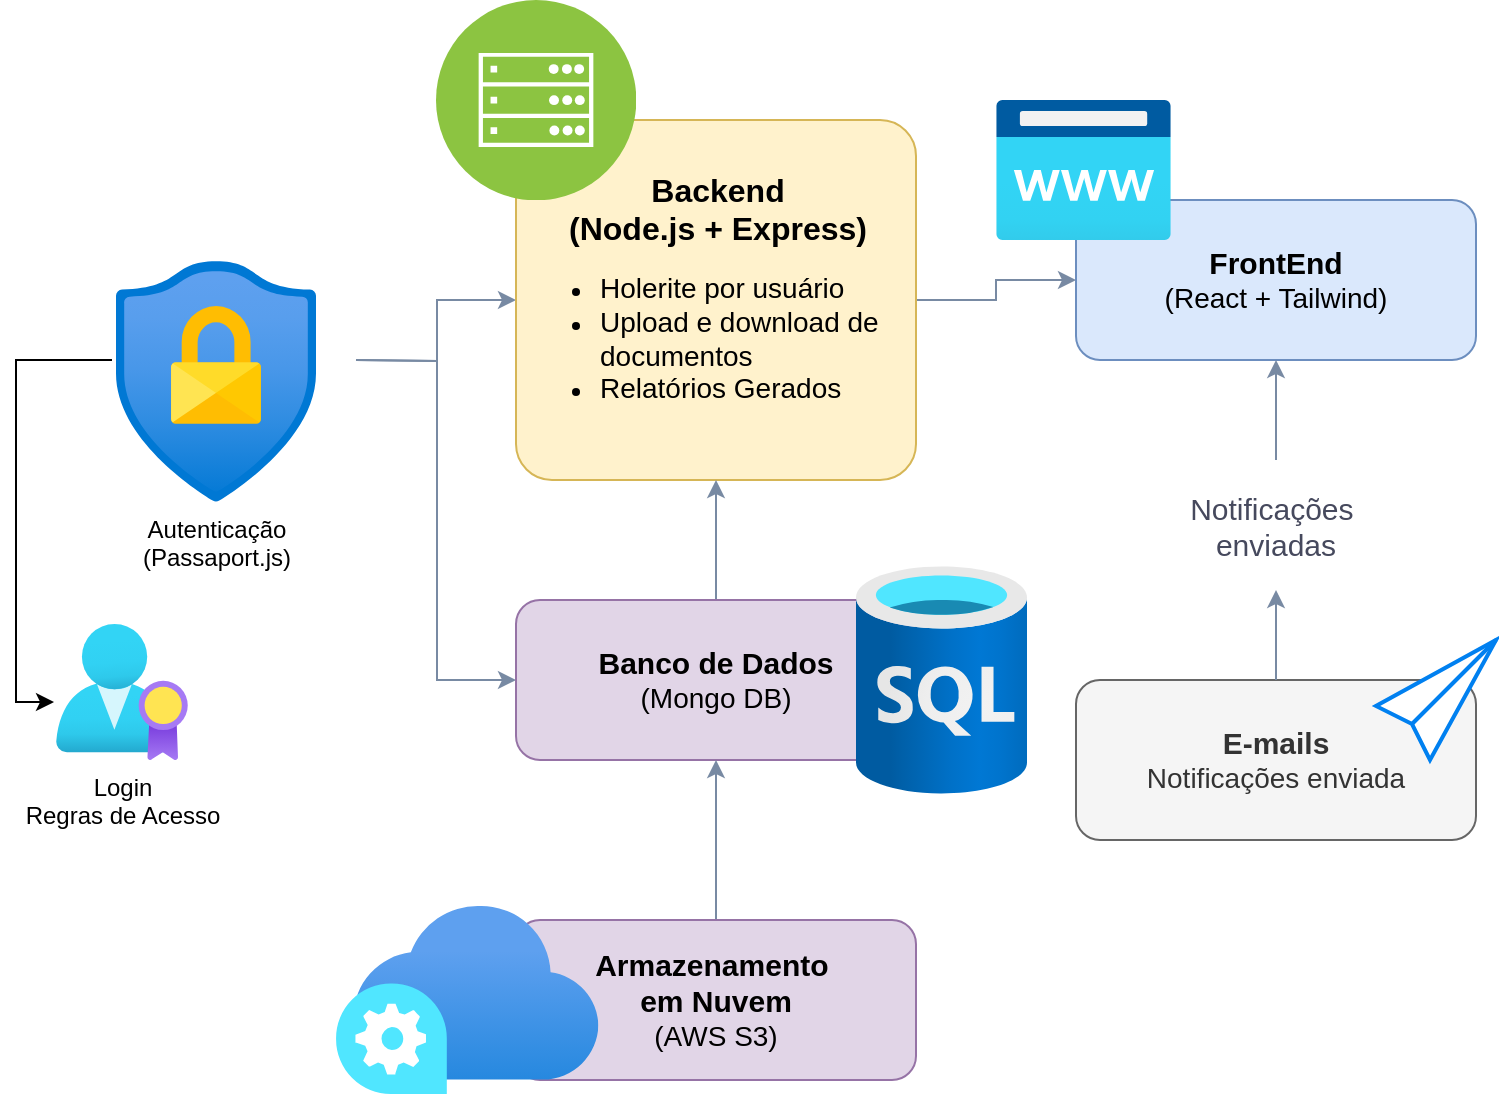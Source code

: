 <mxfile version="26.1.1">
  <diagram name="Página-1" id="MQsmbUR3DhokujSfEfEX">
    <mxGraphModel dx="3088" dy="2005" grid="1" gridSize="10" guides="1" tooltips="1" connect="1" arrows="1" fold="1" page="1" pageScale="1" pageWidth="827" pageHeight="1169" math="0" shadow="0">
      <root>
        <mxCell id="0" />
        <mxCell id="1" parent="0" />
        <mxCell id="I2-RCXqzzyCgxGpovsEg-12" style="edgeStyle=orthogonalEdgeStyle;rounded=0;orthogonalLoop=1;jettySize=auto;html=1;entryX=0;entryY=0.5;entryDx=0;entryDy=0;labelBackgroundColor=none;strokeColor=#788AA3;fontColor=default;" parent="1" target="I2-RCXqzzyCgxGpovsEg-6" edge="1">
          <mxGeometry relative="1" as="geometry">
            <mxPoint x="-1420" y="-1020" as="targetPoint" />
            <mxPoint x="-1440" y="-880" as="sourcePoint" />
          </mxGeometry>
        </mxCell>
        <mxCell id="I2-RCXqzzyCgxGpovsEg-13" style="edgeStyle=orthogonalEdgeStyle;rounded=0;orthogonalLoop=1;jettySize=auto;html=1;entryX=0;entryY=0.5;entryDx=0;entryDy=0;labelBackgroundColor=none;strokeColor=#788AA3;fontColor=default;" parent="1" target="I2-RCXqzzyCgxGpovsEg-7" edge="1">
          <mxGeometry relative="1" as="geometry">
            <mxPoint x="-1440" y="-880" as="sourcePoint" />
          </mxGeometry>
        </mxCell>
        <mxCell id="I2-RCXqzzyCgxGpovsEg-20" style="edgeStyle=orthogonalEdgeStyle;rounded=0;orthogonalLoop=1;jettySize=auto;html=1;entryX=0;entryY=0.5;entryDx=0;entryDy=0;labelBackgroundColor=none;strokeColor=#788AA3;fontColor=default;" parent="1" source="I2-RCXqzzyCgxGpovsEg-6" target="I2-RCXqzzyCgxGpovsEg-15" edge="1">
          <mxGeometry relative="1" as="geometry" />
        </mxCell>
        <mxCell id="I2-RCXqzzyCgxGpovsEg-6" value="&lt;div style=&quot;text-align: center;&quot;&gt;&lt;b style=&quot;background-color: transparent; color: light-dark(rgb(0, 0, 0), rgb(255, 255, 255));&quot;&gt;&lt;font style=&quot;font-size: 16px;&quot;&gt;Backend&lt;/font&gt;&lt;/b&gt;&lt;/div&gt;&lt;div style=&quot;text-align: center;&quot;&gt;&lt;b&gt;&lt;font style=&quot;font-size: 16px;&quot;&gt;(Node.js + Express)&lt;/font&gt;&lt;/b&gt;&lt;/div&gt;&lt;div&gt;&lt;ul&gt;&lt;li style=&quot;&quot;&gt;&lt;font style=&quot;font-size: 14px;&quot;&gt;Holerite por usuário&lt;/font&gt;&lt;/li&gt;&lt;li&gt;&lt;font style=&quot;font-size: 14px;&quot;&gt;Upload e download de documentos&lt;/font&gt;&lt;/li&gt;&lt;li&gt;&lt;font style=&quot;font-size: 14px;&quot;&gt;Relatórios Gerados&lt;/font&gt;&lt;/li&gt;&lt;/ul&gt;&lt;/div&gt;" style="rounded=1;whiteSpace=wrap;html=1;align=left;labelBackgroundColor=none;fillColor=#fff2cc;strokeColor=#d6b656;arcSize=10;" parent="1" vertex="1">
          <mxGeometry x="-1360" y="-1000" width="200" height="180" as="geometry" />
        </mxCell>
        <mxCell id="I2-RCXqzzyCgxGpovsEg-10" style="edgeStyle=orthogonalEdgeStyle;rounded=0;orthogonalLoop=1;jettySize=auto;html=1;entryX=0.5;entryY=1;entryDx=0;entryDy=0;labelBackgroundColor=none;strokeColor=#788AA3;fontColor=default;" parent="1" source="I2-RCXqzzyCgxGpovsEg-7" target="I2-RCXqzzyCgxGpovsEg-6" edge="1">
          <mxGeometry relative="1" as="geometry" />
        </mxCell>
        <mxCell id="I2-RCXqzzyCgxGpovsEg-7" value="&lt;b&gt;&lt;font style=&quot;font-size: 15px;&quot;&gt;Banco de Dados&lt;/font&gt;&lt;/b&gt;&lt;div&gt;&lt;font style=&quot;font-size: 14px;&quot;&gt;(Mongo DB)&lt;/font&gt;&lt;/div&gt;" style="rounded=1;whiteSpace=wrap;html=1;labelBackgroundColor=none;fillColor=#e1d5e7;strokeColor=#9673a6;" parent="1" vertex="1">
          <mxGeometry x="-1360" y="-760" width="200" height="80" as="geometry" />
        </mxCell>
        <mxCell id="I2-RCXqzzyCgxGpovsEg-9" style="edgeStyle=orthogonalEdgeStyle;rounded=0;orthogonalLoop=1;jettySize=auto;html=1;entryX=0.5;entryY=1;entryDx=0;entryDy=0;labelBackgroundColor=none;strokeColor=#788AA3;fontColor=default;" parent="1" source="I2-RCXqzzyCgxGpovsEg-8" target="I2-RCXqzzyCgxGpovsEg-7" edge="1">
          <mxGeometry relative="1" as="geometry" />
        </mxCell>
        <mxCell id="I2-RCXqzzyCgxGpovsEg-8" value="&lt;b&gt;&lt;font style=&quot;font-size: 15px;&quot;&gt;Armazenamento&amp;nbsp;&lt;/font&gt;&lt;/b&gt;&lt;div&gt;&lt;b&gt;&lt;font style=&quot;font-size: 15px;&quot;&gt;em Nuvem&lt;/font&gt;&lt;/b&gt;&lt;div&gt;&lt;font style=&quot;font-size: 14px;&quot;&gt;(AWS S3)&lt;/font&gt;&lt;/div&gt;&lt;/div&gt;" style="rounded=1;whiteSpace=wrap;html=1;labelBackgroundColor=none;fillColor=#e1d5e7;strokeColor=#9673a6;" parent="1" vertex="1">
          <mxGeometry x="-1360" y="-600" width="200" height="80" as="geometry" />
        </mxCell>
        <mxCell id="I2-RCXqzzyCgxGpovsEg-15" value="&lt;span style=&quot;font-size: 15px;&quot;&gt;&lt;b&gt;FrontEnd&lt;/b&gt;&lt;/span&gt;&lt;br&gt;&lt;div&gt;&lt;div&gt;&lt;font style=&quot;font-size: 14px;&quot;&gt;(React + Tailwind)&lt;/font&gt;&lt;/div&gt;&lt;/div&gt;" style="rounded=1;whiteSpace=wrap;html=1;labelBackgroundColor=none;fillColor=#dae8fc;strokeColor=#6c8ebf;" parent="1" vertex="1">
          <mxGeometry x="-1080" y="-960" width="200" height="80" as="geometry" />
        </mxCell>
        <mxCell id="I2-RCXqzzyCgxGpovsEg-17" style="edgeStyle=orthogonalEdgeStyle;rounded=0;orthogonalLoop=1;jettySize=auto;html=1;entryX=0.5;entryY=1;entryDx=0;entryDy=0;labelBackgroundColor=none;strokeColor=#788AA3;fontColor=default;" parent="1" source="I2-RCXqzzyCgxGpovsEg-18" target="I2-RCXqzzyCgxGpovsEg-15" edge="1">
          <mxGeometry relative="1" as="geometry" />
        </mxCell>
        <mxCell id="I2-RCXqzzyCgxGpovsEg-16" value="&lt;span style=&quot;font-size: 15px;&quot;&gt;&lt;b&gt;E-mails&lt;/b&gt;&lt;/span&gt;&lt;br&gt;&lt;div&gt;&lt;div&gt;&lt;font style=&quot;font-size: 14px;&quot;&gt;Notificações enviada&lt;/font&gt;&lt;/div&gt;&lt;/div&gt;" style="rounded=1;whiteSpace=wrap;html=1;labelBackgroundColor=none;fillColor=#f5f5f5;strokeColor=#666666;fontColor=#333333;" parent="1" vertex="1">
          <mxGeometry x="-1080" y="-720" width="200" height="80" as="geometry" />
        </mxCell>
        <mxCell id="I2-RCXqzzyCgxGpovsEg-19" value="" style="edgeStyle=orthogonalEdgeStyle;rounded=0;orthogonalLoop=1;jettySize=auto;html=1;entryX=0.5;entryY=1;entryDx=0;entryDy=0;labelBackgroundColor=none;strokeColor=#788AA3;fontColor=default;" parent="1" source="I2-RCXqzzyCgxGpovsEg-16" target="I2-RCXqzzyCgxGpovsEg-18" edge="1">
          <mxGeometry relative="1" as="geometry">
            <mxPoint x="-980" y="-760" as="sourcePoint" />
            <mxPoint x="-980" y="-870" as="targetPoint" />
          </mxGeometry>
        </mxCell>
        <mxCell id="I2-RCXqzzyCgxGpovsEg-18" value="Notificações&amp;nbsp;&lt;div&gt;enviadas&lt;/div&gt;" style="text;html=1;align=center;verticalAlign=middle;whiteSpace=wrap;rounded=0;fontSize=15;labelBackgroundColor=none;fontColor=#46495D;" parent="1" vertex="1">
          <mxGeometry x="-1050" y="-830" width="140" height="65" as="geometry" />
        </mxCell>
        <mxCell id="0YR5qv8PIess31HO2f3e-1" value="Autenticação&lt;div&gt;(Passaport.js)&lt;/div&gt;" style="image;aspect=fixed;html=1;points=[];align=center;fontSize=12;image=img/lib/azure2/security/Conditional_Access.svg;" vertex="1" parent="1">
          <mxGeometry x="-1560" y="-930" width="100" height="121.43" as="geometry" />
        </mxCell>
        <mxCell id="0YR5qv8PIess31HO2f3e-4" value="&lt;div&gt;Login&lt;/div&gt;Regras de Acesso" style="image;aspect=fixed;html=1;points=[];align=center;fontSize=12;image=img/lib/azure2/identity/AAD_Licenses.svg;" vertex="1" parent="1">
          <mxGeometry x="-1590" y="-748" width="66" height="68" as="geometry" />
        </mxCell>
        <mxCell id="0YR5qv8PIess31HO2f3e-5" style="edgeStyle=orthogonalEdgeStyle;rounded=0;orthogonalLoop=1;jettySize=auto;html=1;entryX=-0.015;entryY=0.574;entryDx=0;entryDy=0;entryPerimeter=0;exitX=-0.02;exitY=0.412;exitDx=0;exitDy=0;exitPerimeter=0;" edge="1" parent="1" source="0YR5qv8PIess31HO2f3e-1" target="0YR5qv8PIess31HO2f3e-4">
          <mxGeometry relative="1" as="geometry">
            <Array as="points">
              <mxPoint x="-1610" y="-880" />
              <mxPoint x="-1610" y="-709" />
            </Array>
          </mxGeometry>
        </mxCell>
        <mxCell id="0YR5qv8PIess31HO2f3e-6" value="" style="image;aspect=fixed;perimeter=ellipsePerimeter;html=1;align=center;shadow=0;dashed=0;fontColor=#4277BB;labelBackgroundColor=default;fontSize=12;spacingTop=3;image=img/lib/ibm/infrastructure/mobile_backend.svg;" vertex="1" parent="1">
          <mxGeometry x="-1400" y="-1060" width="100" height="100" as="geometry" />
        </mxCell>
        <mxCell id="0YR5qv8PIess31HO2f3e-7" value="" style="image;aspect=fixed;html=1;points=[];align=center;fontSize=12;image=img/lib/azure2/databases/SQL_Database.svg;" vertex="1" parent="1">
          <mxGeometry x="-1190" y="-777" width="85.5" height="114" as="geometry" />
        </mxCell>
        <mxCell id="0YR5qv8PIess31HO2f3e-8" value="" style="image;aspect=fixed;html=1;points=[];align=center;fontSize=12;image=img/lib/azure2/storage/Data_Box_Edge.svg;" vertex="1" parent="1">
          <mxGeometry x="-1450" y="-607" width="131.21" height="94" as="geometry" />
        </mxCell>
        <mxCell id="0YR5qv8PIess31HO2f3e-9" value="" style="image;aspect=fixed;html=1;points=[];align=center;fontSize=12;image=img/lib/azure2/app_services/App_Service_Domains.svg;" vertex="1" parent="1">
          <mxGeometry x="-1120" y="-1010" width="87.5" height="70" as="geometry" />
        </mxCell>
        <mxCell id="0YR5qv8PIess31HO2f3e-10" value="" style="html=1;verticalLabelPosition=bottom;align=center;labelBackgroundColor=#ffffff;verticalAlign=top;strokeWidth=2;strokeColor=#0080F0;shadow=0;dashed=0;shape=mxgraph.ios7.icons.pointer;" vertex="1" parent="1">
          <mxGeometry x="-930" y="-740" width="60" height="60" as="geometry" />
        </mxCell>
      </root>
    </mxGraphModel>
  </diagram>
</mxfile>
